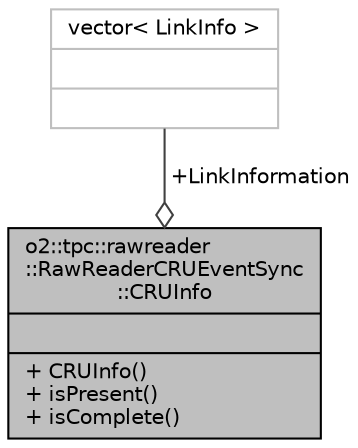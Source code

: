 digraph "o2::tpc::rawreader::RawReaderCRUEventSync::CRUInfo"
{
 // INTERACTIVE_SVG=YES
  bgcolor="transparent";
  edge [fontname="Helvetica",fontsize="10",labelfontname="Helvetica",labelfontsize="10"];
  node [fontname="Helvetica",fontsize="10",shape=record];
  Node1 [label="{o2::tpc::rawreader\l::RawReaderCRUEventSync\l::CRUInfo\n||+ CRUInfo()\l+ isPresent()\l+ isComplete()\l}",height=0.2,width=0.4,color="black", fillcolor="grey75", style="filled", fontcolor="black"];
  Node2 -> Node1 [color="grey25",fontsize="10",style="solid",label=" +LinkInformation" ,arrowhead="odiamond",fontname="Helvetica"];
  Node2 [label="{vector\< LinkInfo \>\n||}",height=0.2,width=0.4,color="grey75"];
}
